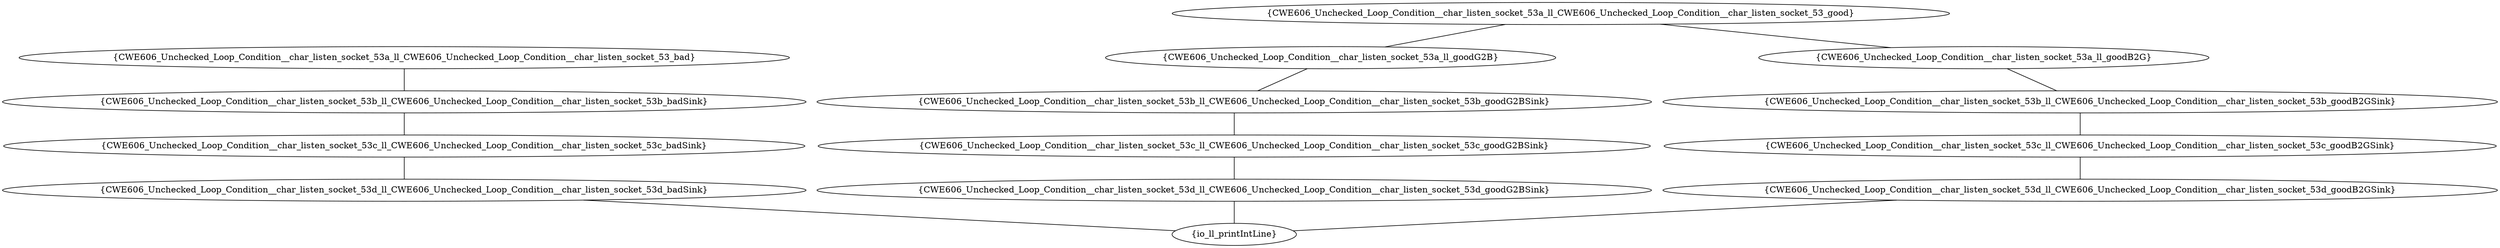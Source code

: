 graph "cg graph" {
CWE606_Unchecked_Loop_Condition__char_listen_socket_53a_ll_goodG2B [label="{CWE606_Unchecked_Loop_Condition__char_listen_socket_53a_ll_goodG2B}"];
CWE606_Unchecked_Loop_Condition__char_listen_socket_53b_ll_CWE606_Unchecked_Loop_Condition__char_listen_socket_53b_goodG2BSink [label="{CWE606_Unchecked_Loop_Condition__char_listen_socket_53b_ll_CWE606_Unchecked_Loop_Condition__char_listen_socket_53b_goodG2BSink}"];
CWE606_Unchecked_Loop_Condition__char_listen_socket_53b_ll_CWE606_Unchecked_Loop_Condition__char_listen_socket_53b_badSink [label="{CWE606_Unchecked_Loop_Condition__char_listen_socket_53b_ll_CWE606_Unchecked_Loop_Condition__char_listen_socket_53b_badSink}"];
CWE606_Unchecked_Loop_Condition__char_listen_socket_53c_ll_CWE606_Unchecked_Loop_Condition__char_listen_socket_53c_badSink [label="{CWE606_Unchecked_Loop_Condition__char_listen_socket_53c_ll_CWE606_Unchecked_Loop_Condition__char_listen_socket_53c_badSink}"];
CWE606_Unchecked_Loop_Condition__char_listen_socket_53c_ll_CWE606_Unchecked_Loop_Condition__char_listen_socket_53c_goodG2BSink [label="{CWE606_Unchecked_Loop_Condition__char_listen_socket_53c_ll_CWE606_Unchecked_Loop_Condition__char_listen_socket_53c_goodG2BSink}"];
CWE606_Unchecked_Loop_Condition__char_listen_socket_53d_ll_CWE606_Unchecked_Loop_Condition__char_listen_socket_53d_goodG2BSink [label="{CWE606_Unchecked_Loop_Condition__char_listen_socket_53d_ll_CWE606_Unchecked_Loop_Condition__char_listen_socket_53d_goodG2BSink}"];
CWE606_Unchecked_Loop_Condition__char_listen_socket_53a_ll_CWE606_Unchecked_Loop_Condition__char_listen_socket_53_bad [label="{CWE606_Unchecked_Loop_Condition__char_listen_socket_53a_ll_CWE606_Unchecked_Loop_Condition__char_listen_socket_53_bad}"];
io_ll_printIntLine [label="{io_ll_printIntLine}"];
CWE606_Unchecked_Loop_Condition__char_listen_socket_53d_ll_CWE606_Unchecked_Loop_Condition__char_listen_socket_53d_badSink [label="{CWE606_Unchecked_Loop_Condition__char_listen_socket_53d_ll_CWE606_Unchecked_Loop_Condition__char_listen_socket_53d_badSink}"];
CWE606_Unchecked_Loop_Condition__char_listen_socket_53a_ll_goodB2G [label="{CWE606_Unchecked_Loop_Condition__char_listen_socket_53a_ll_goodB2G}"];
CWE606_Unchecked_Loop_Condition__char_listen_socket_53b_ll_CWE606_Unchecked_Loop_Condition__char_listen_socket_53b_goodB2GSink [label="{CWE606_Unchecked_Loop_Condition__char_listen_socket_53b_ll_CWE606_Unchecked_Loop_Condition__char_listen_socket_53b_goodB2GSink}"];
CWE606_Unchecked_Loop_Condition__char_listen_socket_53d_ll_CWE606_Unchecked_Loop_Condition__char_listen_socket_53d_goodB2GSink [label="{CWE606_Unchecked_Loop_Condition__char_listen_socket_53d_ll_CWE606_Unchecked_Loop_Condition__char_listen_socket_53d_goodB2GSink}"];
CWE606_Unchecked_Loop_Condition__char_listen_socket_53c_ll_CWE606_Unchecked_Loop_Condition__char_listen_socket_53c_goodB2GSink [label="{CWE606_Unchecked_Loop_Condition__char_listen_socket_53c_ll_CWE606_Unchecked_Loop_Condition__char_listen_socket_53c_goodB2GSink}"];
CWE606_Unchecked_Loop_Condition__char_listen_socket_53a_ll_CWE606_Unchecked_Loop_Condition__char_listen_socket_53_good [label="{CWE606_Unchecked_Loop_Condition__char_listen_socket_53a_ll_CWE606_Unchecked_Loop_Condition__char_listen_socket_53_good}"];
CWE606_Unchecked_Loop_Condition__char_listen_socket_53a_ll_goodG2B -- CWE606_Unchecked_Loop_Condition__char_listen_socket_53b_ll_CWE606_Unchecked_Loop_Condition__char_listen_socket_53b_goodG2BSink;
CWE606_Unchecked_Loop_Condition__char_listen_socket_53b_ll_CWE606_Unchecked_Loop_Condition__char_listen_socket_53b_badSink -- CWE606_Unchecked_Loop_Condition__char_listen_socket_53c_ll_CWE606_Unchecked_Loop_Condition__char_listen_socket_53c_badSink;
CWE606_Unchecked_Loop_Condition__char_listen_socket_53c_ll_CWE606_Unchecked_Loop_Condition__char_listen_socket_53c_goodG2BSink -- CWE606_Unchecked_Loop_Condition__char_listen_socket_53d_ll_CWE606_Unchecked_Loop_Condition__char_listen_socket_53d_goodG2BSink;
CWE606_Unchecked_Loop_Condition__char_listen_socket_53a_ll_CWE606_Unchecked_Loop_Condition__char_listen_socket_53_bad -- CWE606_Unchecked_Loop_Condition__char_listen_socket_53b_ll_CWE606_Unchecked_Loop_Condition__char_listen_socket_53b_badSink;
CWE606_Unchecked_Loop_Condition__char_listen_socket_53d_ll_CWE606_Unchecked_Loop_Condition__char_listen_socket_53d_goodG2BSink -- io_ll_printIntLine;
CWE606_Unchecked_Loop_Condition__char_listen_socket_53b_ll_CWE606_Unchecked_Loop_Condition__char_listen_socket_53b_goodG2BSink -- CWE606_Unchecked_Loop_Condition__char_listen_socket_53c_ll_CWE606_Unchecked_Loop_Condition__char_listen_socket_53c_goodG2BSink;
CWE606_Unchecked_Loop_Condition__char_listen_socket_53d_ll_CWE606_Unchecked_Loop_Condition__char_listen_socket_53d_badSink -- io_ll_printIntLine;
CWE606_Unchecked_Loop_Condition__char_listen_socket_53a_ll_goodB2G -- CWE606_Unchecked_Loop_Condition__char_listen_socket_53b_ll_CWE606_Unchecked_Loop_Condition__char_listen_socket_53b_goodB2GSink;
CWE606_Unchecked_Loop_Condition__char_listen_socket_53d_ll_CWE606_Unchecked_Loop_Condition__char_listen_socket_53d_goodB2GSink -- io_ll_printIntLine;
CWE606_Unchecked_Loop_Condition__char_listen_socket_53b_ll_CWE606_Unchecked_Loop_Condition__char_listen_socket_53b_goodB2GSink -- CWE606_Unchecked_Loop_Condition__char_listen_socket_53c_ll_CWE606_Unchecked_Loop_Condition__char_listen_socket_53c_goodB2GSink;
CWE606_Unchecked_Loop_Condition__char_listen_socket_53c_ll_CWE606_Unchecked_Loop_Condition__char_listen_socket_53c_badSink -- CWE606_Unchecked_Loop_Condition__char_listen_socket_53d_ll_CWE606_Unchecked_Loop_Condition__char_listen_socket_53d_badSink;
CWE606_Unchecked_Loop_Condition__char_listen_socket_53a_ll_CWE606_Unchecked_Loop_Condition__char_listen_socket_53_good -- CWE606_Unchecked_Loop_Condition__char_listen_socket_53a_ll_goodG2B;
CWE606_Unchecked_Loop_Condition__char_listen_socket_53a_ll_CWE606_Unchecked_Loop_Condition__char_listen_socket_53_good -- CWE606_Unchecked_Loop_Condition__char_listen_socket_53a_ll_goodB2G;
CWE606_Unchecked_Loop_Condition__char_listen_socket_53c_ll_CWE606_Unchecked_Loop_Condition__char_listen_socket_53c_goodB2GSink -- CWE606_Unchecked_Loop_Condition__char_listen_socket_53d_ll_CWE606_Unchecked_Loop_Condition__char_listen_socket_53d_goodB2GSink;
}
